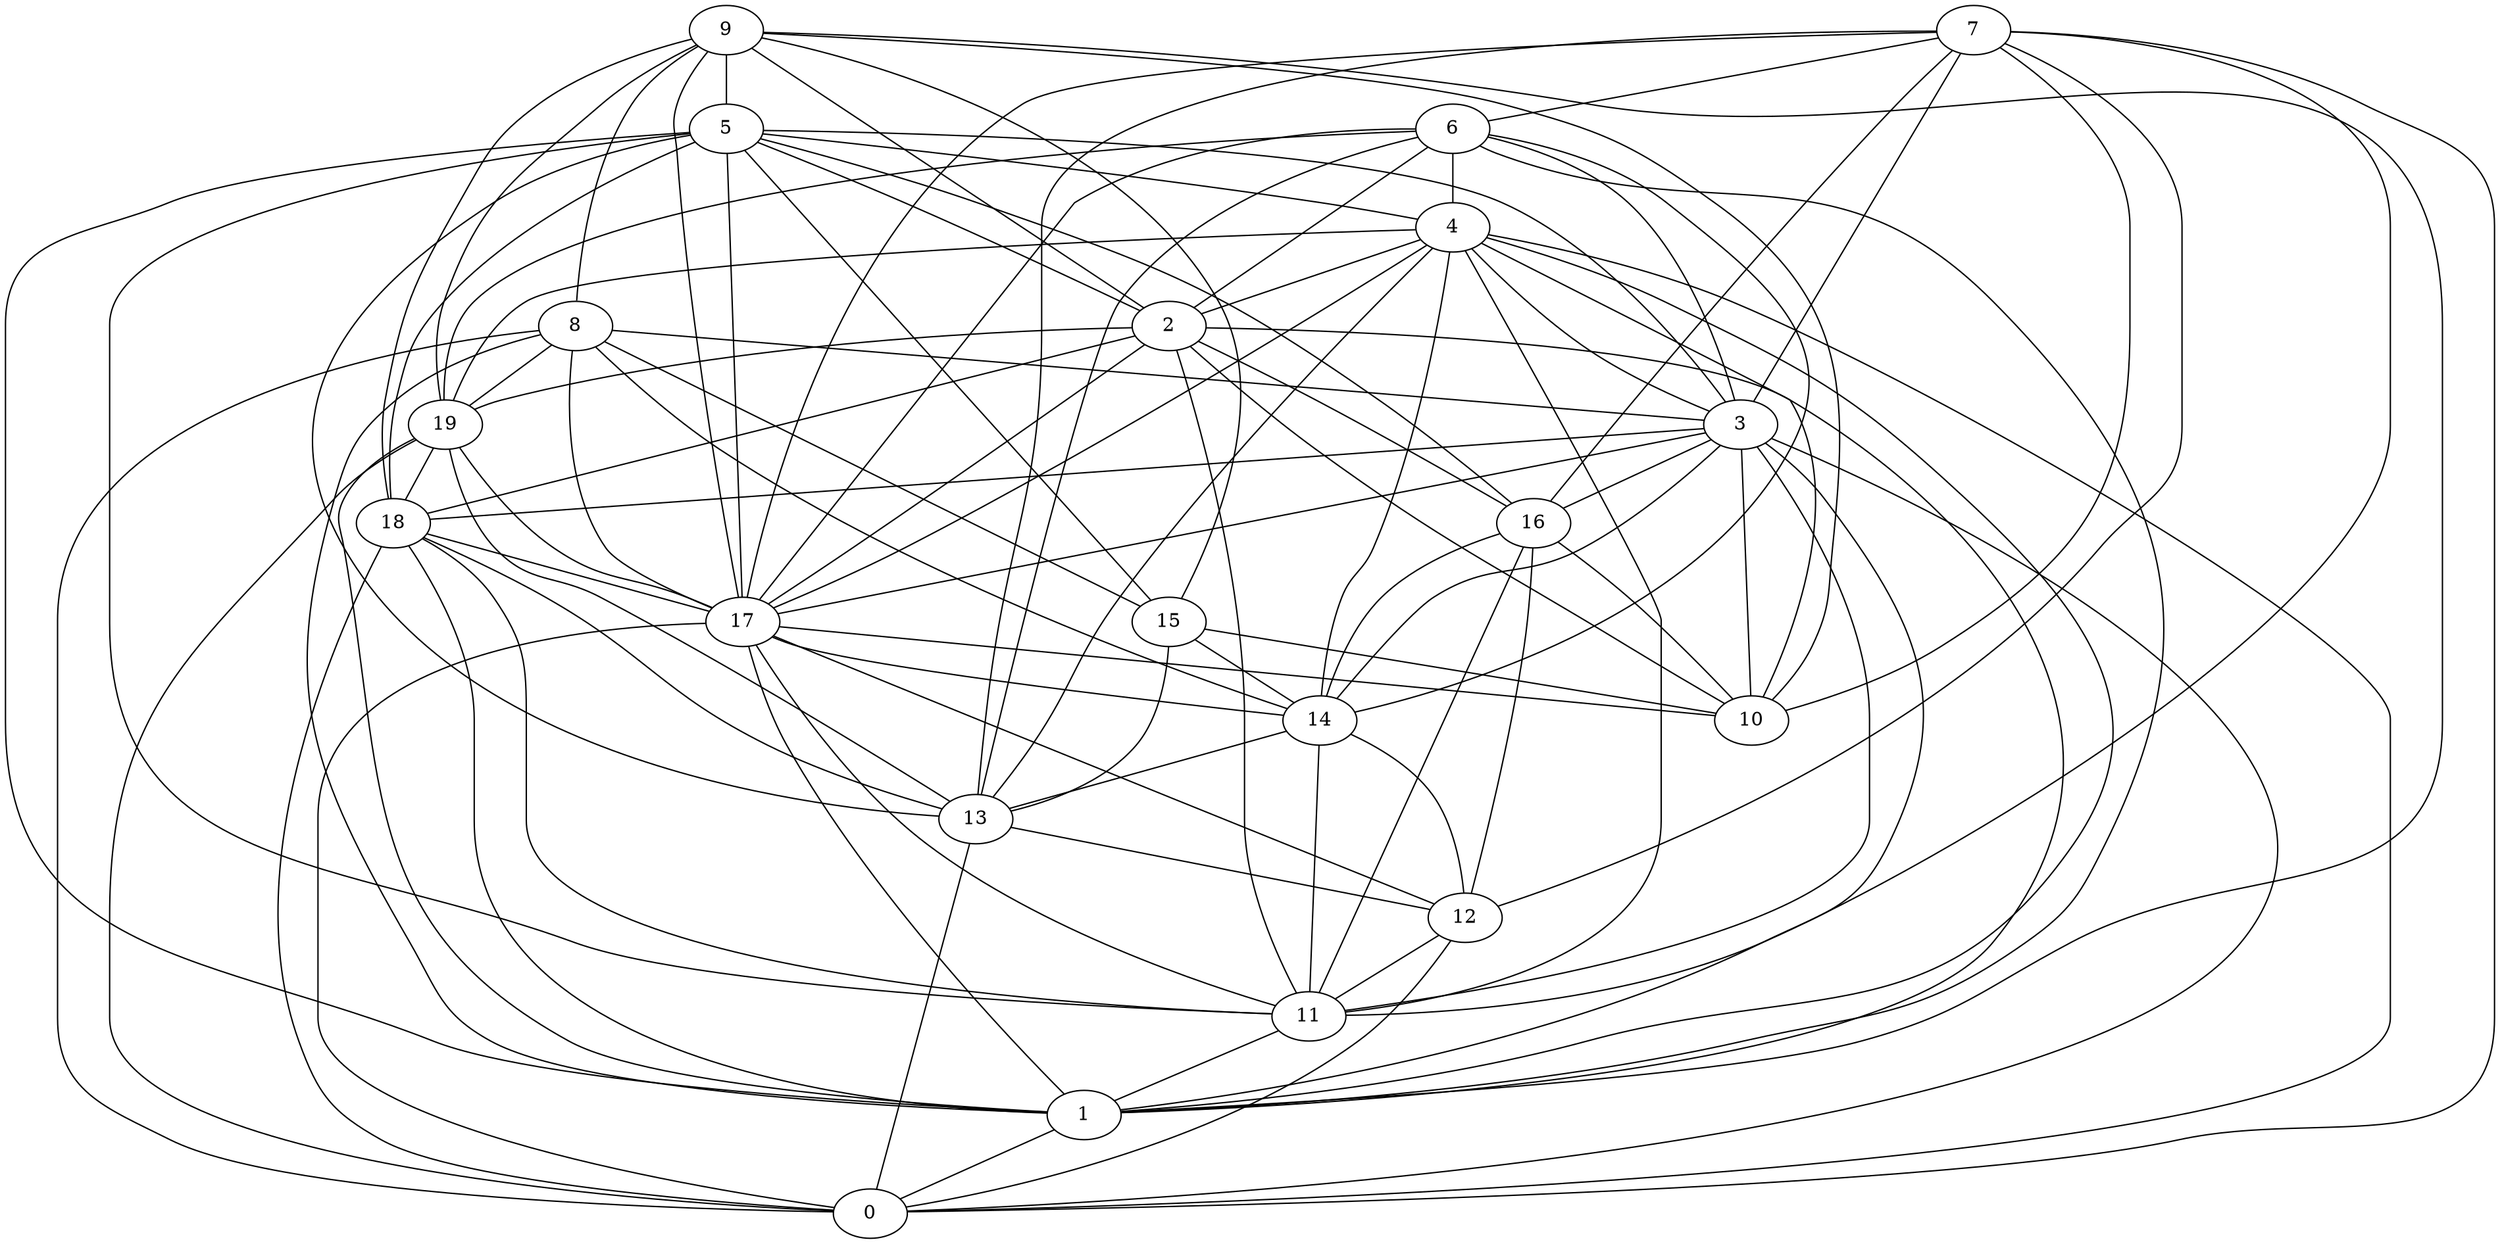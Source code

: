digraph GG_graph {

subgraph G_graph {
edge [color = black]
"5" -> "15" [dir = none]
"5" -> "4" [dir = none]
"5" -> "3" [dir = none]
"8" -> "17" [dir = none]
"8" -> "15" [dir = none]
"8" -> "3" [dir = none]
"8" -> "19" [dir = none]
"9" -> "10" [dir = none]
"9" -> "15" [dir = none]
"16" -> "10" [dir = none]
"16" -> "12" [dir = none]
"3" -> "0" [dir = none]
"3" -> "18" [dir = none]
"3" -> "1" [dir = none]
"3" -> "11" [dir = none]
"18" -> "1" [dir = none]
"11" -> "1" [dir = none]
"2" -> "1" [dir = none]
"2" -> "10" [dir = none]
"2" -> "17" [dir = none]
"17" -> "12" [dir = none]
"17" -> "14" [dir = none]
"17" -> "0" [dir = none]
"17" -> "10" [dir = none]
"17" -> "1" [dir = none]
"7" -> "3" [dir = none]
"7" -> "6" [dir = none]
"19" -> "0" [dir = none]
"6" -> "19" [dir = none]
"6" -> "14" [dir = none]
"15" -> "10" [dir = none]
"15" -> "14" [dir = none]
"15" -> "13" [dir = none]
"4" -> "1" [dir = none]
"4" -> "10" [dir = none]
"14" -> "13" [dir = none]
"14" -> "12" [dir = none]
"12" -> "0" [dir = none]
"7" -> "11" [dir = none]
"4" -> "11" [dir = none]
"4" -> "2" [dir = none]
"4" -> "3" [dir = none]
"9" -> "2" [dir = none]
"2" -> "19" [dir = none]
"5" -> "17" [dir = none]
"6" -> "3" [dir = none]
"6" -> "13" [dir = none]
"5" -> "11" [dir = none]
"5" -> "1" [dir = none]
"18" -> "17" [dir = none]
"9" -> "8" [dir = none]
"18" -> "0" [dir = none]
"7" -> "12" [dir = none]
"4" -> "14" [dir = none]
"3" -> "16" [dir = none]
"19" -> "13" [dir = none]
"2" -> "16" [dir = none]
"13" -> "0" [dir = none]
"4" -> "13" [dir = none]
"9" -> "18" [dir = none]
"19" -> "1" [dir = none]
"8" -> "1" [dir = none]
"8" -> "14" [dir = none]
"14" -> "11" [dir = none]
"17" -> "11" [dir = none]
"9" -> "5" [dir = none]
"13" -> "12" [dir = none]
"16" -> "11" [dir = none]
"7" -> "13" [dir = none]
"19" -> "17" [dir = none]
"4" -> "17" [dir = none]
"16" -> "14" [dir = none]
"1" -> "0" [dir = none]
"9" -> "17" [dir = none]
"5" -> "13" [dir = none]
"12" -> "11" [dir = none]
"6" -> "17" [dir = none]
"18" -> "13" [dir = none]
"4" -> "0" [dir = none]
"6" -> "4" [dir = none]
"6" -> "1" [dir = none]
"19" -> "18" [dir = none]
"3" -> "10" [dir = none]
"5" -> "2" [dir = none]
"9" -> "19" [dir = none]
"7" -> "16" [dir = none]
"2" -> "18" [dir = none]
"18" -> "11" [dir = none]
"8" -> "0" [dir = none]
"7" -> "10" [dir = none]
"6" -> "2" [dir = none]
"7" -> "0" [dir = none]
"7" -> "17" [dir = none]
"9" -> "1" [dir = none]
"3" -> "14" [dir = none]
"2" -> "11" [dir = none]
"3" -> "17" [dir = none]
"4" -> "19" [dir = none]
"5" -> "18" [dir = none]
"5" -> "16" [dir = none]
}

}
